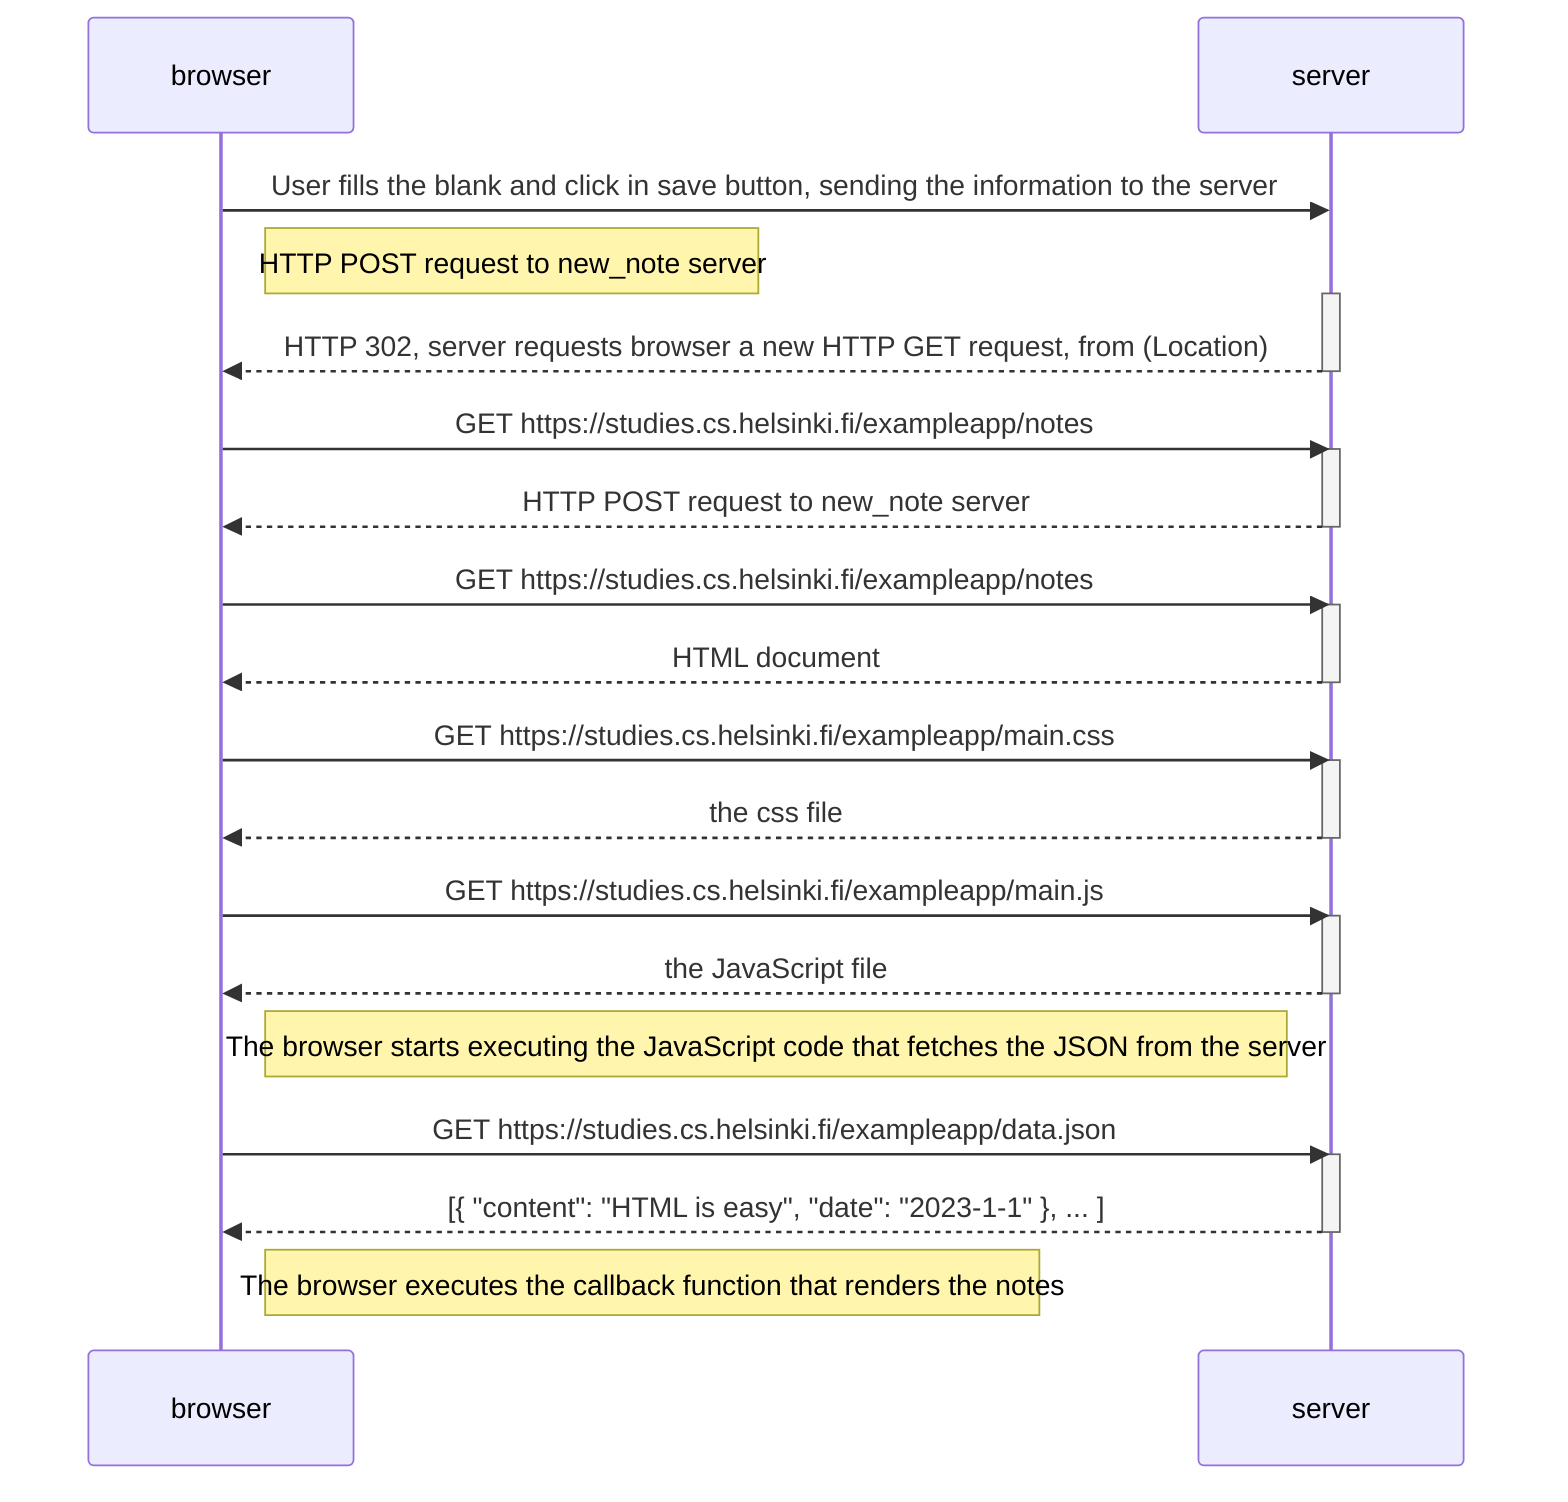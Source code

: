 sequenceDiagram
    participant browser
    participant server
    
    browser->>server: User fills the blank and click in save button, sending the information to the server
    Note right of browser: HTTP POST request to new_note server
    activate server
    server-->>browser: HTTP 302, server requests browser a new HTTP GET request, from (Location)
    deactivate server

    browser->>server: GET https://studies.cs.helsinki.fi/exampleapp/notes
    activate server
    server-->>browser: HTTP POST request to new_note server
    deactivate server

    browser->>server: GET https://studies.cs.helsinki.fi/exampleapp/notes
    activate server
    server-->>browser: HTML document
    deactivate server

    browser->>server: GET https://studies.cs.helsinki.fi/exampleapp/main.css
    activate server
    server-->>browser: the css file
    deactivate server

    browser->>server: GET https://studies.cs.helsinki.fi/exampleapp/main.js
    activate server
    server-->>browser: the JavaScript file
    deactivate server

    Note right of browser: The browser starts executing the JavaScript code that fetches the JSON from the server

    browser->>server: GET https://studies.cs.helsinki.fi/exampleapp/data.json
    activate server
    server-->>browser: [{ "content": "HTML is easy", "date": "2023-1-1" }, ... ]
    deactivate server

    Note right of browser: The browser executes the callback function that renders the notes